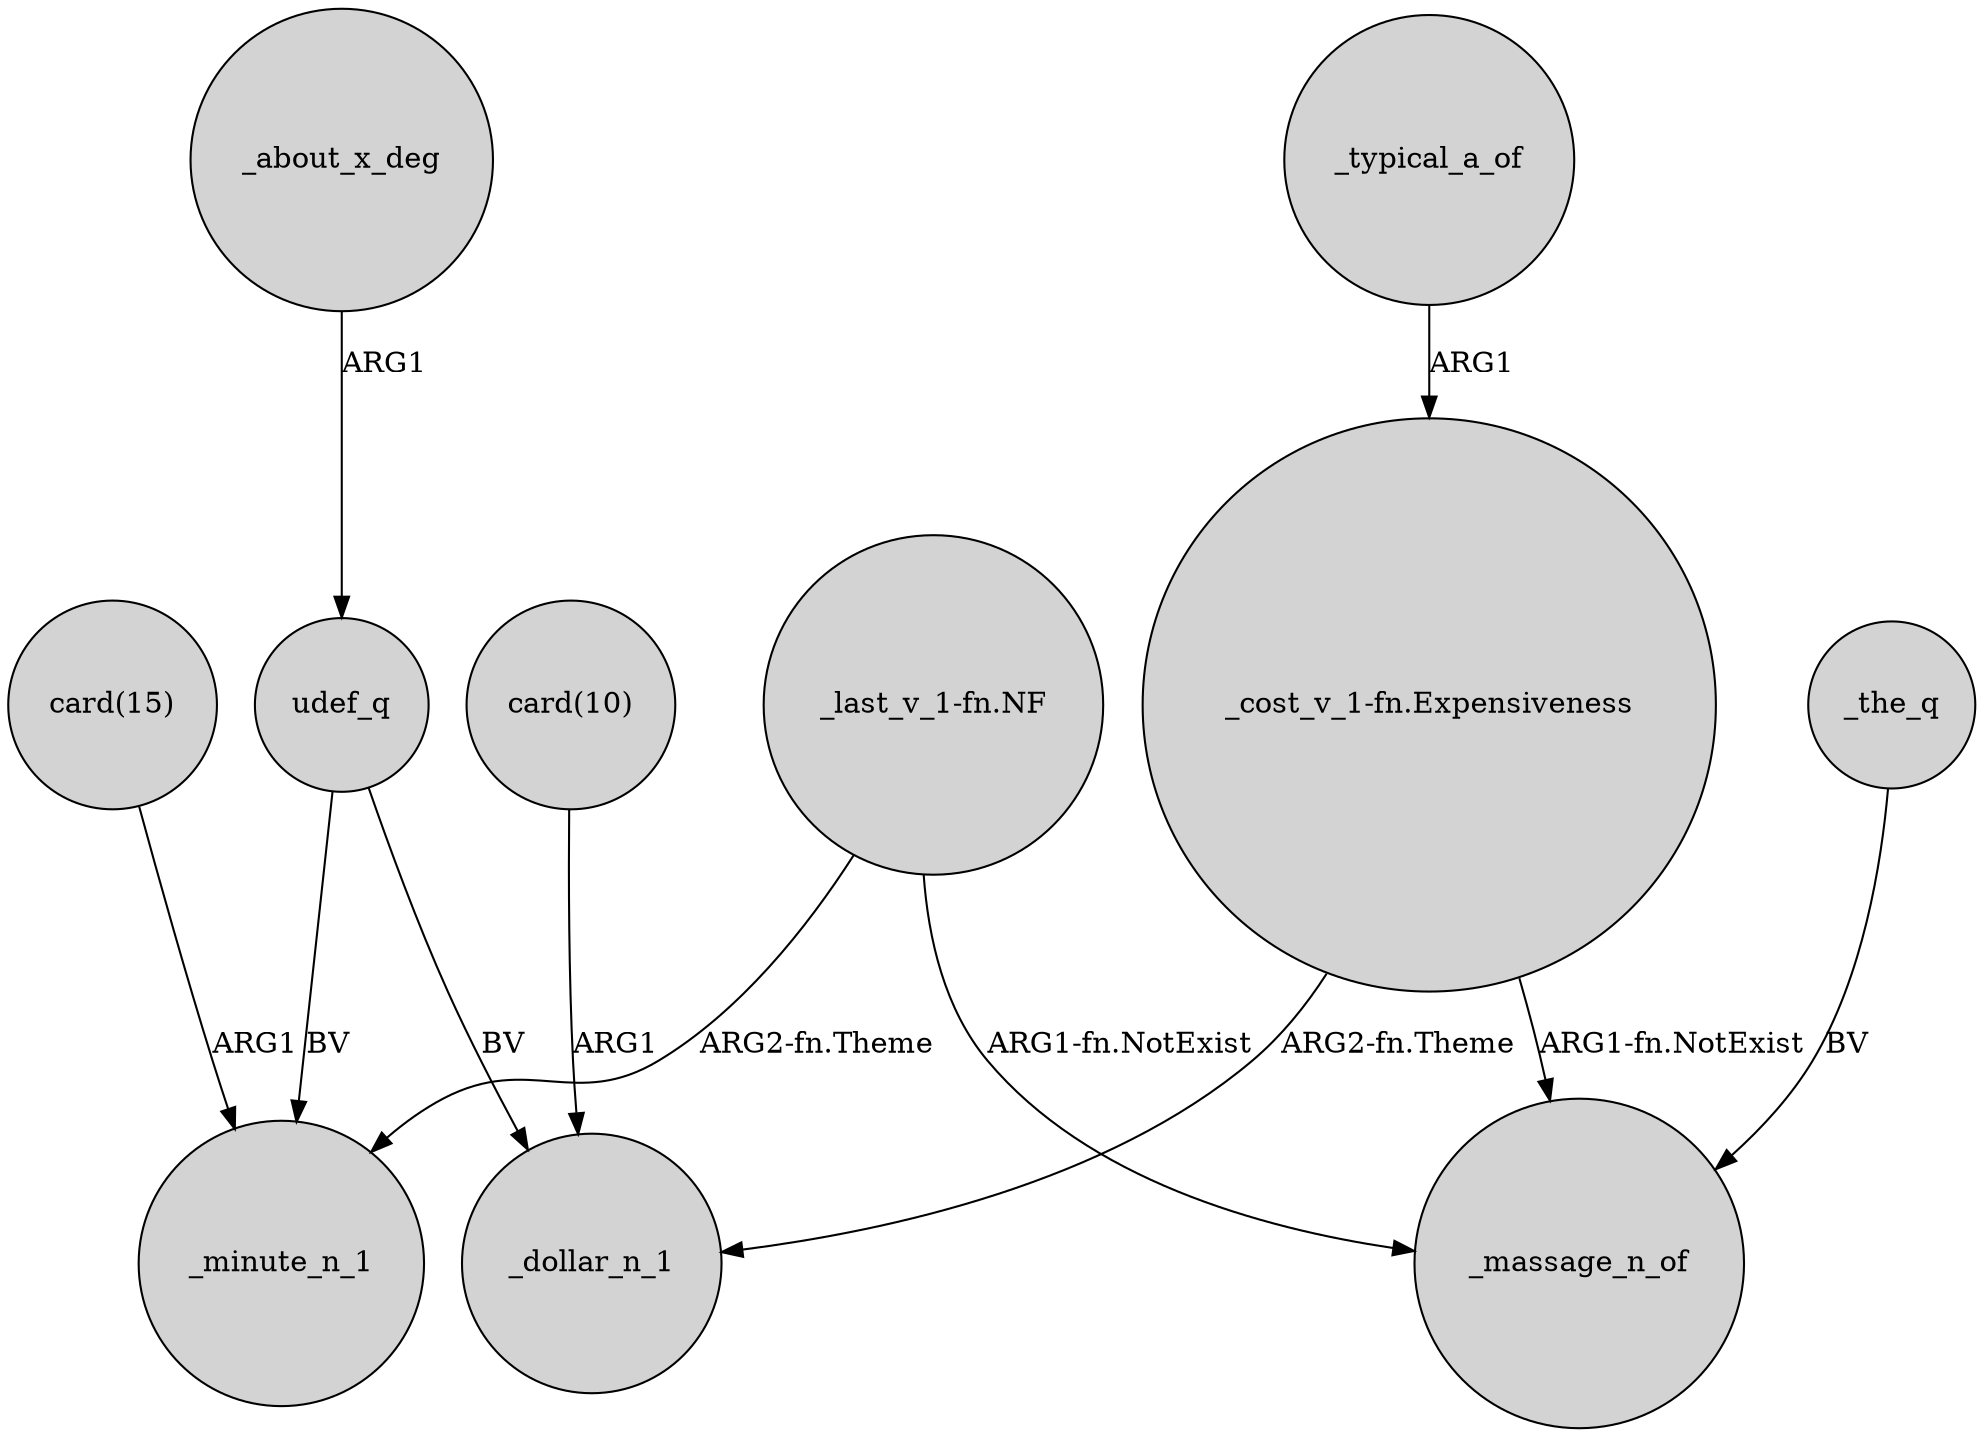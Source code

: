 digraph {
	node [shape=circle style=filled]
	"_last_v_1-fn.NF" -> _massage_n_of [label="ARG1-fn.NotExist"]
	"card(10)" -> _dollar_n_1 [label=ARG1]
	"_cost_v_1-fn.Expensiveness" -> _massage_n_of [label="ARG1-fn.NotExist"]
	_the_q -> _massage_n_of [label=BV]
	udef_q -> _dollar_n_1 [label=BV]
	_about_x_deg -> udef_q [label=ARG1]
	_typical_a_of -> "_cost_v_1-fn.Expensiveness" [label=ARG1]
	"_last_v_1-fn.NF" -> _minute_n_1 [label="ARG2-fn.Theme"]
	"_cost_v_1-fn.Expensiveness" -> _dollar_n_1 [label="ARG2-fn.Theme"]
	"card(15)" -> _minute_n_1 [label=ARG1]
	udef_q -> _minute_n_1 [label=BV]
}
